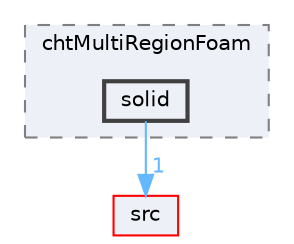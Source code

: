 digraph "applications/solvers/heatTransfer/chtMultiRegionFoam/solid"
{
 // LATEX_PDF_SIZE
  bgcolor="transparent";
  edge [fontname=Helvetica,fontsize=10,labelfontname=Helvetica,labelfontsize=10];
  node [fontname=Helvetica,fontsize=10,shape=box,height=0.2,width=0.4];
  compound=true
  subgraph clusterdir_b757d9b58d85b680e78ff2fbfc645379 {
    graph [ bgcolor="#edf0f7", pencolor="grey50", label="chtMultiRegionFoam", fontname=Helvetica,fontsize=10 style="filled,dashed", URL="dir_b757d9b58d85b680e78ff2fbfc645379.html",tooltip=""]
  dir_f9196e585d80e723775f2c3692e72bb2 [label="solid", fillcolor="#edf0f7", color="grey25", style="filled,bold", URL="dir_f9196e585d80e723775f2c3692e72bb2.html",tooltip=""];
  }
  dir_68267d1309a1af8e8297ef4c3efbcdba [label="src", fillcolor="#edf0f7", color="red", style="filled", URL="dir_68267d1309a1af8e8297ef4c3efbcdba.html",tooltip=""];
  dir_f9196e585d80e723775f2c3692e72bb2->dir_68267d1309a1af8e8297ef4c3efbcdba [headlabel="1", labeldistance=1.5 headhref="dir_003617_003729.html" href="dir_003617_003729.html" color="steelblue1" fontcolor="steelblue1"];
}
